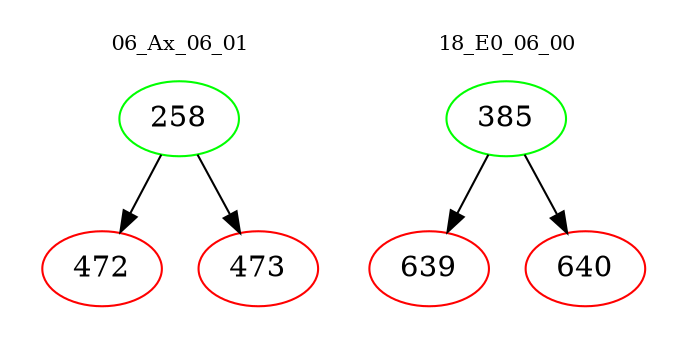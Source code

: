 digraph{
subgraph cluster_0 {
color = white
label = "06_Ax_06_01";
fontsize=10;
T0_258 [label="258", color="green"]
T0_258 -> T0_472 [color="black"]
T0_472 [label="472", color="red"]
T0_258 -> T0_473 [color="black"]
T0_473 [label="473", color="red"]
}
subgraph cluster_1 {
color = white
label = "18_E0_06_00";
fontsize=10;
T1_385 [label="385", color="green"]
T1_385 -> T1_639 [color="black"]
T1_639 [label="639", color="red"]
T1_385 -> T1_640 [color="black"]
T1_640 [label="640", color="red"]
}
}
